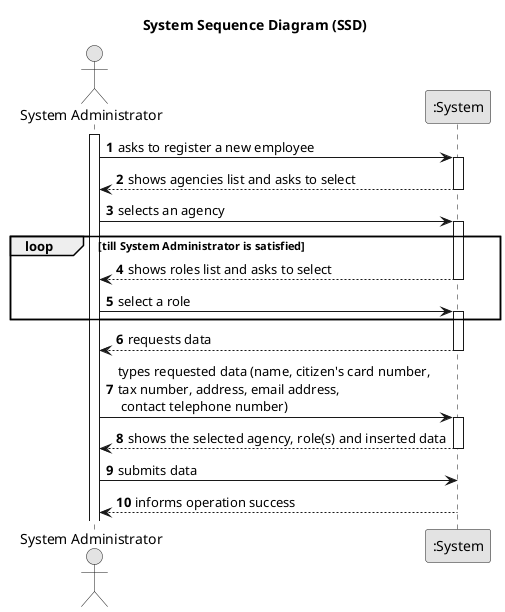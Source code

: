 @startuml
skinparam monochrome true
skinparam packageStyle rectangle
skinparam shadowing false

title System Sequence Diagram (SSD)

autonumber

actor "System Administrator" as SA
participant ":System" as System

activate SA

    SA -> System : asks to register a new employee
    activate System

        System --> SA : shows agencies list and asks to select
    deactivate System

    SA -> System : selects an agency
    activate System
        loop till System Administrator is satisfied
        System --> SA : shows roles list and asks to select
    deactivate System

    SA -> System : select a role
    activate System
        end
       System --> SA : requests data
    deactivate System

    SA -> System : types requested data (name, citizen's card number, \ntax number, address, email address, \n contact telephone number)
    activate System

        System --> SA : shows the selected agency, role(s) and inserted data
    deactivate System

   SA -> System : submits data


       System --> SA : informs operation success


@enduml